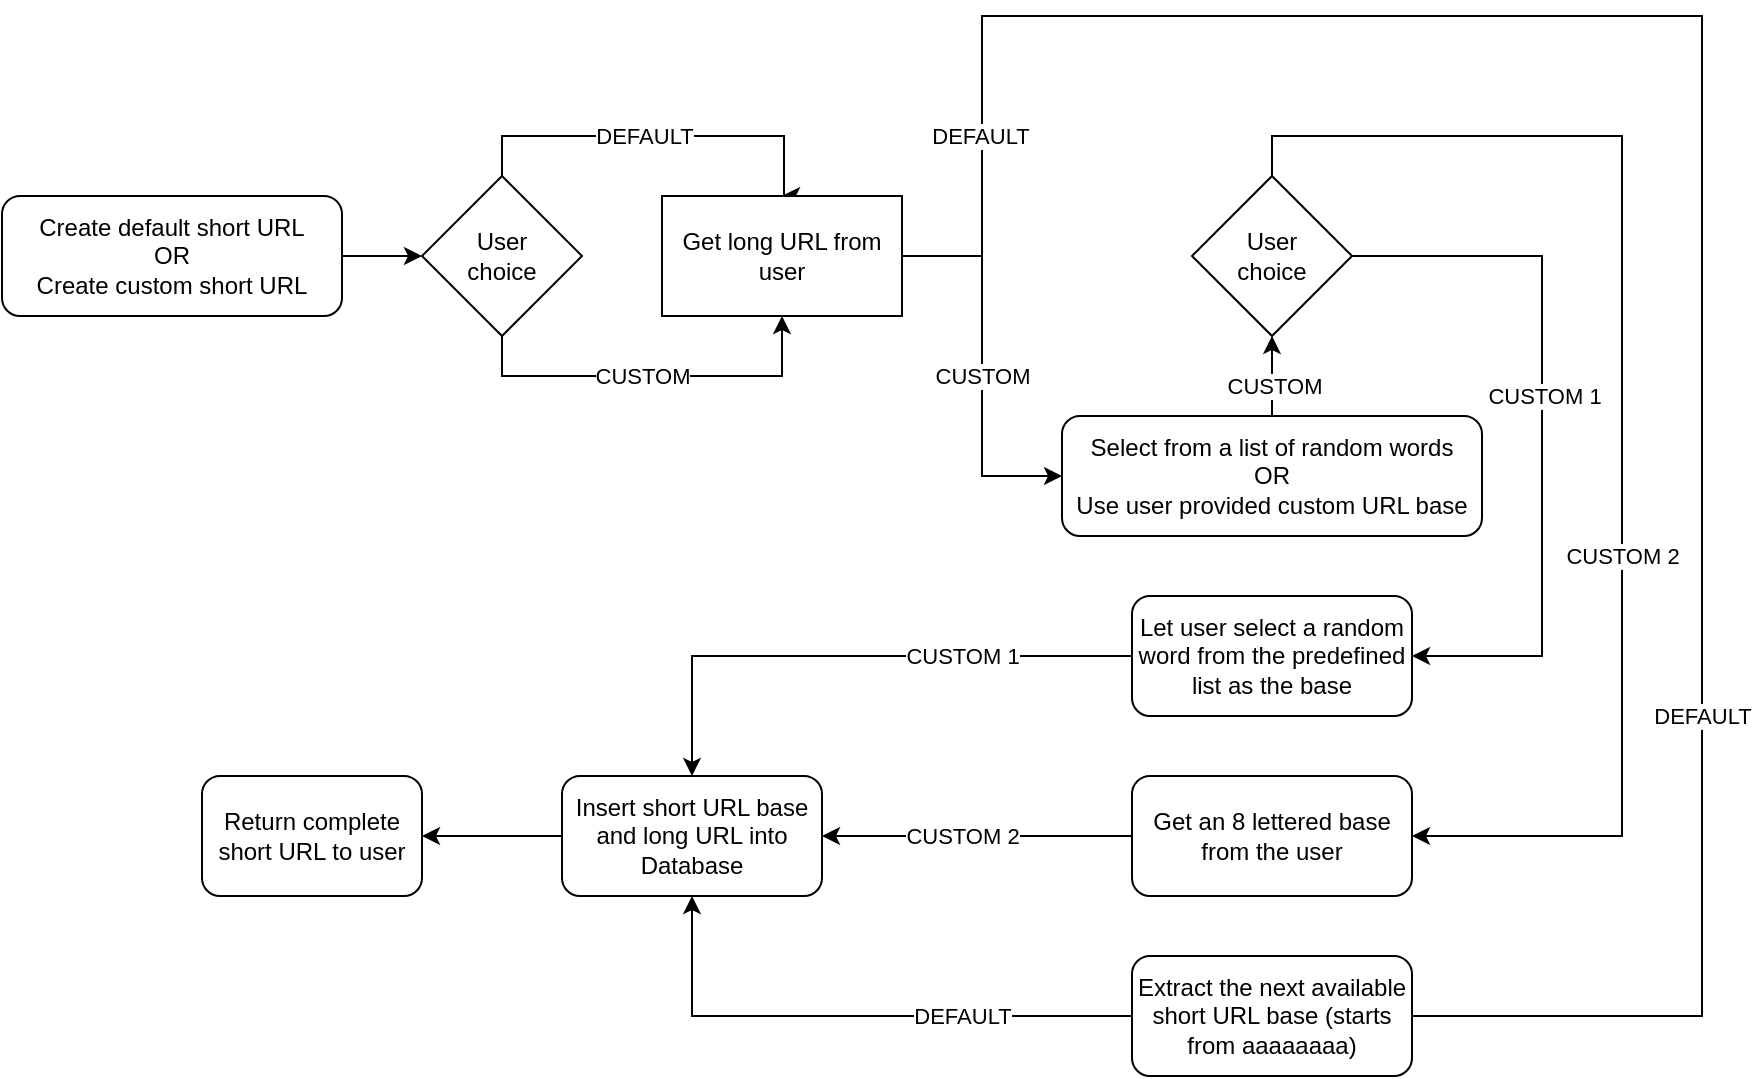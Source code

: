 <mxfile version="26.0.10">
  <diagram name="Page-1" id="Xk-DX4AXokCh7NoZQd18">
    <mxGraphModel dx="1050" dy="1658" grid="1" gridSize="10" guides="1" tooltips="1" connect="1" arrows="1" fold="1" page="1" pageScale="1" pageWidth="850" pageHeight="1100" math="0" shadow="0">
      <root>
        <mxCell id="0" />
        <mxCell id="1" parent="0" />
        <mxCell id="FVBBxtPA_8pxf56IBytE-7" style="edgeStyle=orthogonalEdgeStyle;rounded=0;orthogonalLoop=1;jettySize=auto;html=1;entryX=0;entryY=0.5;entryDx=0;entryDy=0;" edge="1" parent="1" source="FVBBxtPA_8pxf56IBytE-1" target="FVBBxtPA_8pxf56IBytE-3">
          <mxGeometry relative="1" as="geometry" />
        </mxCell>
        <mxCell id="FVBBxtPA_8pxf56IBytE-1" value="&lt;div align=&quot;center&quot;&gt;Create default short URL&lt;/div&gt;&lt;div align=&quot;center&quot;&gt;OR &lt;br&gt;&lt;/div&gt;&lt;div align=&quot;center&quot;&gt;Create custom short URL&lt;br&gt;&lt;/div&gt;" style="rounded=1;whiteSpace=wrap;html=1;align=center;" vertex="1" parent="1">
          <mxGeometry x="30" y="50" width="170" height="60" as="geometry" />
        </mxCell>
        <mxCell id="FVBBxtPA_8pxf56IBytE-8" style="edgeStyle=orthogonalEdgeStyle;rounded=0;orthogonalLoop=1;jettySize=auto;html=1;exitX=0.5;exitY=0;exitDx=0;exitDy=0;entryX=0.5;entryY=0;entryDx=0;entryDy=0;" edge="1" parent="1" source="FVBBxtPA_8pxf56IBytE-3" target="FVBBxtPA_8pxf56IBytE-5">
          <mxGeometry relative="1" as="geometry">
            <mxPoint x="420" y="30" as="targetPoint" />
            <Array as="points">
              <mxPoint x="280" y="20" />
              <mxPoint x="421" y="20" />
            </Array>
          </mxGeometry>
        </mxCell>
        <mxCell id="FVBBxtPA_8pxf56IBytE-9" value="DEFAULT" style="edgeLabel;html=1;align=center;verticalAlign=middle;resizable=0;points=[];" vertex="1" connectable="0" parent="FVBBxtPA_8pxf56IBytE-8">
          <mxGeometry x="0.273" y="2" relative="1" as="geometry">
            <mxPoint x="-31" y="2" as="offset" />
          </mxGeometry>
        </mxCell>
        <mxCell id="FVBBxtPA_8pxf56IBytE-10" style="edgeStyle=orthogonalEdgeStyle;rounded=0;orthogonalLoop=1;jettySize=auto;html=1;entryX=0.5;entryY=1;entryDx=0;entryDy=0;" edge="1" parent="1" source="FVBBxtPA_8pxf56IBytE-3" target="FVBBxtPA_8pxf56IBytE-5">
          <mxGeometry relative="1" as="geometry">
            <mxPoint x="360" y="150" as="targetPoint" />
            <Array as="points">
              <mxPoint x="280" y="140" />
              <mxPoint x="420" y="140" />
            </Array>
          </mxGeometry>
        </mxCell>
        <mxCell id="FVBBxtPA_8pxf56IBytE-11" value="CUSTOM" style="edgeLabel;html=1;align=center;verticalAlign=middle;resizable=0;points=[];" vertex="1" connectable="0" parent="FVBBxtPA_8pxf56IBytE-10">
          <mxGeometry x="0.291" relative="1" as="geometry">
            <mxPoint x="-33" as="offset" />
          </mxGeometry>
        </mxCell>
        <mxCell id="FVBBxtPA_8pxf56IBytE-3" value="&lt;div&gt;User&lt;/div&gt;&lt;div&gt;choice&lt;br&gt;&lt;/div&gt;" style="rhombus;whiteSpace=wrap;html=1;" vertex="1" parent="1">
          <mxGeometry x="240" y="40" width="80" height="80" as="geometry" />
        </mxCell>
        <mxCell id="FVBBxtPA_8pxf56IBytE-24" style="edgeStyle=orthogonalEdgeStyle;rounded=0;orthogonalLoop=1;jettySize=auto;html=1;entryX=0;entryY=0.5;entryDx=0;entryDy=0;" edge="1" parent="1" source="FVBBxtPA_8pxf56IBytE-5" target="FVBBxtPA_8pxf56IBytE-23">
          <mxGeometry relative="1" as="geometry">
            <mxPoint x="520" y="240" as="targetPoint" />
            <Array as="points">
              <mxPoint x="520" y="80" />
              <mxPoint x="520" y="190" />
            </Array>
          </mxGeometry>
        </mxCell>
        <mxCell id="FVBBxtPA_8pxf56IBytE-25" value="CUSTOM" style="edgeLabel;html=1;align=center;verticalAlign=middle;resizable=0;points=[];" vertex="1" connectable="0" parent="FVBBxtPA_8pxf56IBytE-24">
          <mxGeometry x="-0.036" relative="1" as="geometry">
            <mxPoint y="8" as="offset" />
          </mxGeometry>
        </mxCell>
        <mxCell id="FVBBxtPA_8pxf56IBytE-37" style="edgeStyle=orthogonalEdgeStyle;rounded=0;orthogonalLoop=1;jettySize=auto;html=1;entryX=1;entryY=0.5;entryDx=0;entryDy=0;" edge="1" parent="1">
          <mxGeometry relative="1" as="geometry">
            <mxPoint x="460" y="80" as="sourcePoint" />
            <mxPoint x="715" y="460" as="targetPoint" />
            <Array as="points">
              <mxPoint x="520" y="80" />
              <mxPoint x="520" y="-40" />
              <mxPoint x="880" y="-40" />
              <mxPoint x="880" y="460" />
            </Array>
          </mxGeometry>
        </mxCell>
        <mxCell id="FVBBxtPA_8pxf56IBytE-38" value="DEFAULT" style="edgeLabel;html=1;align=center;verticalAlign=middle;resizable=0;points=[];" vertex="1" connectable="0" parent="FVBBxtPA_8pxf56IBytE-37">
          <mxGeometry x="-0.821" y="1" relative="1" as="geometry">
            <mxPoint y="-12" as="offset" />
          </mxGeometry>
        </mxCell>
        <mxCell id="FVBBxtPA_8pxf56IBytE-40" value="DEFAULT" style="edgeLabel;html=1;align=center;verticalAlign=middle;resizable=0;points=[];" vertex="1" connectable="0" parent="FVBBxtPA_8pxf56IBytE-37">
          <mxGeometry x="0.482" relative="1" as="geometry">
            <mxPoint y="-3" as="offset" />
          </mxGeometry>
        </mxCell>
        <mxCell id="FVBBxtPA_8pxf56IBytE-5" value="Get long URL from user" style="rounded=0;whiteSpace=wrap;html=1;" vertex="1" parent="1">
          <mxGeometry x="360" y="50" width="120" height="60" as="geometry" />
        </mxCell>
        <mxCell id="FVBBxtPA_8pxf56IBytE-43" style="edgeStyle=orthogonalEdgeStyle;rounded=0;orthogonalLoop=1;jettySize=auto;html=1;entryX=0.5;entryY=1;entryDx=0;entryDy=0;" edge="1" parent="1" source="FVBBxtPA_8pxf56IBytE-14" target="FVBBxtPA_8pxf56IBytE-17">
          <mxGeometry relative="1" as="geometry" />
        </mxCell>
        <mxCell id="FVBBxtPA_8pxf56IBytE-14" value="Extract the next available short URL base (starts from aaaaaaaa)" style="rounded=1;whiteSpace=wrap;html=1;" vertex="1" parent="1">
          <mxGeometry x="595" y="430" width="140" height="60" as="geometry" />
        </mxCell>
        <mxCell id="FVBBxtPA_8pxf56IBytE-47" style="edgeStyle=orthogonalEdgeStyle;rounded=0;orthogonalLoop=1;jettySize=auto;html=1;entryX=1;entryY=0.5;entryDx=0;entryDy=0;" edge="1" parent="1" source="FVBBxtPA_8pxf56IBytE-17" target="FVBBxtPA_8pxf56IBytE-20">
          <mxGeometry relative="1" as="geometry" />
        </mxCell>
        <mxCell id="FVBBxtPA_8pxf56IBytE-17" value="Insert short URL base and long URL into Database" style="rounded=1;whiteSpace=wrap;html=1;" vertex="1" parent="1">
          <mxGeometry x="310" y="340" width="130" height="60" as="geometry" />
        </mxCell>
        <mxCell id="FVBBxtPA_8pxf56IBytE-20" value="Return complete short URL to user" style="rounded=1;whiteSpace=wrap;html=1;" vertex="1" parent="1">
          <mxGeometry x="130" y="340" width="110" height="60" as="geometry" />
        </mxCell>
        <mxCell id="FVBBxtPA_8pxf56IBytE-28" style="edgeStyle=orthogonalEdgeStyle;rounded=0;orthogonalLoop=1;jettySize=auto;html=1;entryX=0.5;entryY=1;entryDx=0;entryDy=0;" edge="1" parent="1" source="FVBBxtPA_8pxf56IBytE-23" target="FVBBxtPA_8pxf56IBytE-27">
          <mxGeometry relative="1" as="geometry" />
        </mxCell>
        <mxCell id="FVBBxtPA_8pxf56IBytE-39" value="CUSTOM" style="edgeLabel;html=1;align=center;verticalAlign=middle;resizable=0;points=[];" vertex="1" connectable="0" parent="FVBBxtPA_8pxf56IBytE-28">
          <mxGeometry x="-0.25" y="-1" relative="1" as="geometry">
            <mxPoint as="offset" />
          </mxGeometry>
        </mxCell>
        <mxCell id="FVBBxtPA_8pxf56IBytE-23" value="&lt;div&gt;Select from a list of random words&lt;/div&gt;&lt;div&gt;OR&lt;/div&gt;&lt;div&gt;Use user provided custom URL base&lt;br&gt;&lt;/div&gt;" style="rounded=1;whiteSpace=wrap;html=1;" vertex="1" parent="1">
          <mxGeometry x="560" y="160" width="210" height="60" as="geometry" />
        </mxCell>
        <mxCell id="FVBBxtPA_8pxf56IBytE-31" style="edgeStyle=orthogonalEdgeStyle;rounded=0;orthogonalLoop=1;jettySize=auto;html=1;entryX=1;entryY=0.5;entryDx=0;entryDy=0;exitX=0.5;exitY=0;exitDx=0;exitDy=0;" edge="1" parent="1" source="FVBBxtPA_8pxf56IBytE-27" target="FVBBxtPA_8pxf56IBytE-29">
          <mxGeometry relative="1" as="geometry">
            <Array as="points">
              <mxPoint x="665" y="20" />
              <mxPoint x="840" y="20" />
              <mxPoint x="840" y="370" />
            </Array>
          </mxGeometry>
        </mxCell>
        <mxCell id="FVBBxtPA_8pxf56IBytE-33" value="CUSTOM 2" style="edgeLabel;html=1;align=center;verticalAlign=middle;resizable=0;points=[];" vertex="1" connectable="0" parent="FVBBxtPA_8pxf56IBytE-31">
          <mxGeometry x="-0.172" y="1" relative="1" as="geometry">
            <mxPoint x="-1" y="136" as="offset" />
          </mxGeometry>
        </mxCell>
        <mxCell id="FVBBxtPA_8pxf56IBytE-32" style="edgeStyle=orthogonalEdgeStyle;rounded=0;orthogonalLoop=1;jettySize=auto;html=1;entryX=1;entryY=0.5;entryDx=0;entryDy=0;" edge="1" parent="1" source="FVBBxtPA_8pxf56IBytE-27" target="FVBBxtPA_8pxf56IBytE-30">
          <mxGeometry relative="1" as="geometry">
            <Array as="points">
              <mxPoint x="800" y="80" />
              <mxPoint x="800" y="280" />
            </Array>
          </mxGeometry>
        </mxCell>
        <mxCell id="FVBBxtPA_8pxf56IBytE-35" value="CUSTOM 1" style="edgeLabel;html=1;align=center;verticalAlign=middle;resizable=0;points=[];" vertex="1" connectable="0" parent="FVBBxtPA_8pxf56IBytE-32">
          <mxGeometry x="-0.133" y="1" relative="1" as="geometry">
            <mxPoint y="9" as="offset" />
          </mxGeometry>
        </mxCell>
        <mxCell id="FVBBxtPA_8pxf56IBytE-27" value="&lt;div&gt;User&lt;/div&gt;&lt;div&gt;choice&lt;br&gt;&lt;/div&gt;" style="rhombus;whiteSpace=wrap;html=1;" vertex="1" parent="1">
          <mxGeometry x="625" y="40" width="80" height="80" as="geometry" />
        </mxCell>
        <mxCell id="FVBBxtPA_8pxf56IBytE-42" style="edgeStyle=orthogonalEdgeStyle;rounded=0;orthogonalLoop=1;jettySize=auto;html=1;entryX=1;entryY=0.5;entryDx=0;entryDy=0;" edge="1" parent="1" source="FVBBxtPA_8pxf56IBytE-29" target="FVBBxtPA_8pxf56IBytE-17">
          <mxGeometry relative="1" as="geometry" />
        </mxCell>
        <mxCell id="FVBBxtPA_8pxf56IBytE-29" value="Get an 8 lettered base from the user" style="rounded=1;whiteSpace=wrap;html=1;" vertex="1" parent="1">
          <mxGeometry x="595" y="340" width="140" height="60" as="geometry" />
        </mxCell>
        <mxCell id="FVBBxtPA_8pxf56IBytE-41" style="edgeStyle=orthogonalEdgeStyle;rounded=0;orthogonalLoop=1;jettySize=auto;html=1;entryX=0.5;entryY=0;entryDx=0;entryDy=0;" edge="1" parent="1" source="FVBBxtPA_8pxf56IBytE-30" target="FVBBxtPA_8pxf56IBytE-17">
          <mxGeometry relative="1" as="geometry" />
        </mxCell>
        <mxCell id="FVBBxtPA_8pxf56IBytE-30" value="Let user select a random word from the predefined list as the base" style="rounded=1;whiteSpace=wrap;html=1;" vertex="1" parent="1">
          <mxGeometry x="595" y="250" width="140" height="60" as="geometry" />
        </mxCell>
        <mxCell id="FVBBxtPA_8pxf56IBytE-44" value="CUSTOM 1" style="edgeLabel;html=1;align=center;verticalAlign=middle;resizable=0;points=[];" vertex="1" connectable="0" parent="1">
          <mxGeometry x="510" y="280" as="geometry" />
        </mxCell>
        <mxCell id="FVBBxtPA_8pxf56IBytE-45" value="CUSTOM 2" style="edgeLabel;html=1;align=center;verticalAlign=middle;resizable=0;points=[];" vertex="1" connectable="0" parent="1">
          <mxGeometry x="510" y="370" as="geometry" />
        </mxCell>
        <mxCell id="FVBBxtPA_8pxf56IBytE-46" value="DEFAULT" style="edgeLabel;html=1;align=center;verticalAlign=middle;resizable=0;points=[];" vertex="1" connectable="0" parent="1">
          <mxGeometry x="510" y="460" as="geometry" />
        </mxCell>
      </root>
    </mxGraphModel>
  </diagram>
</mxfile>
